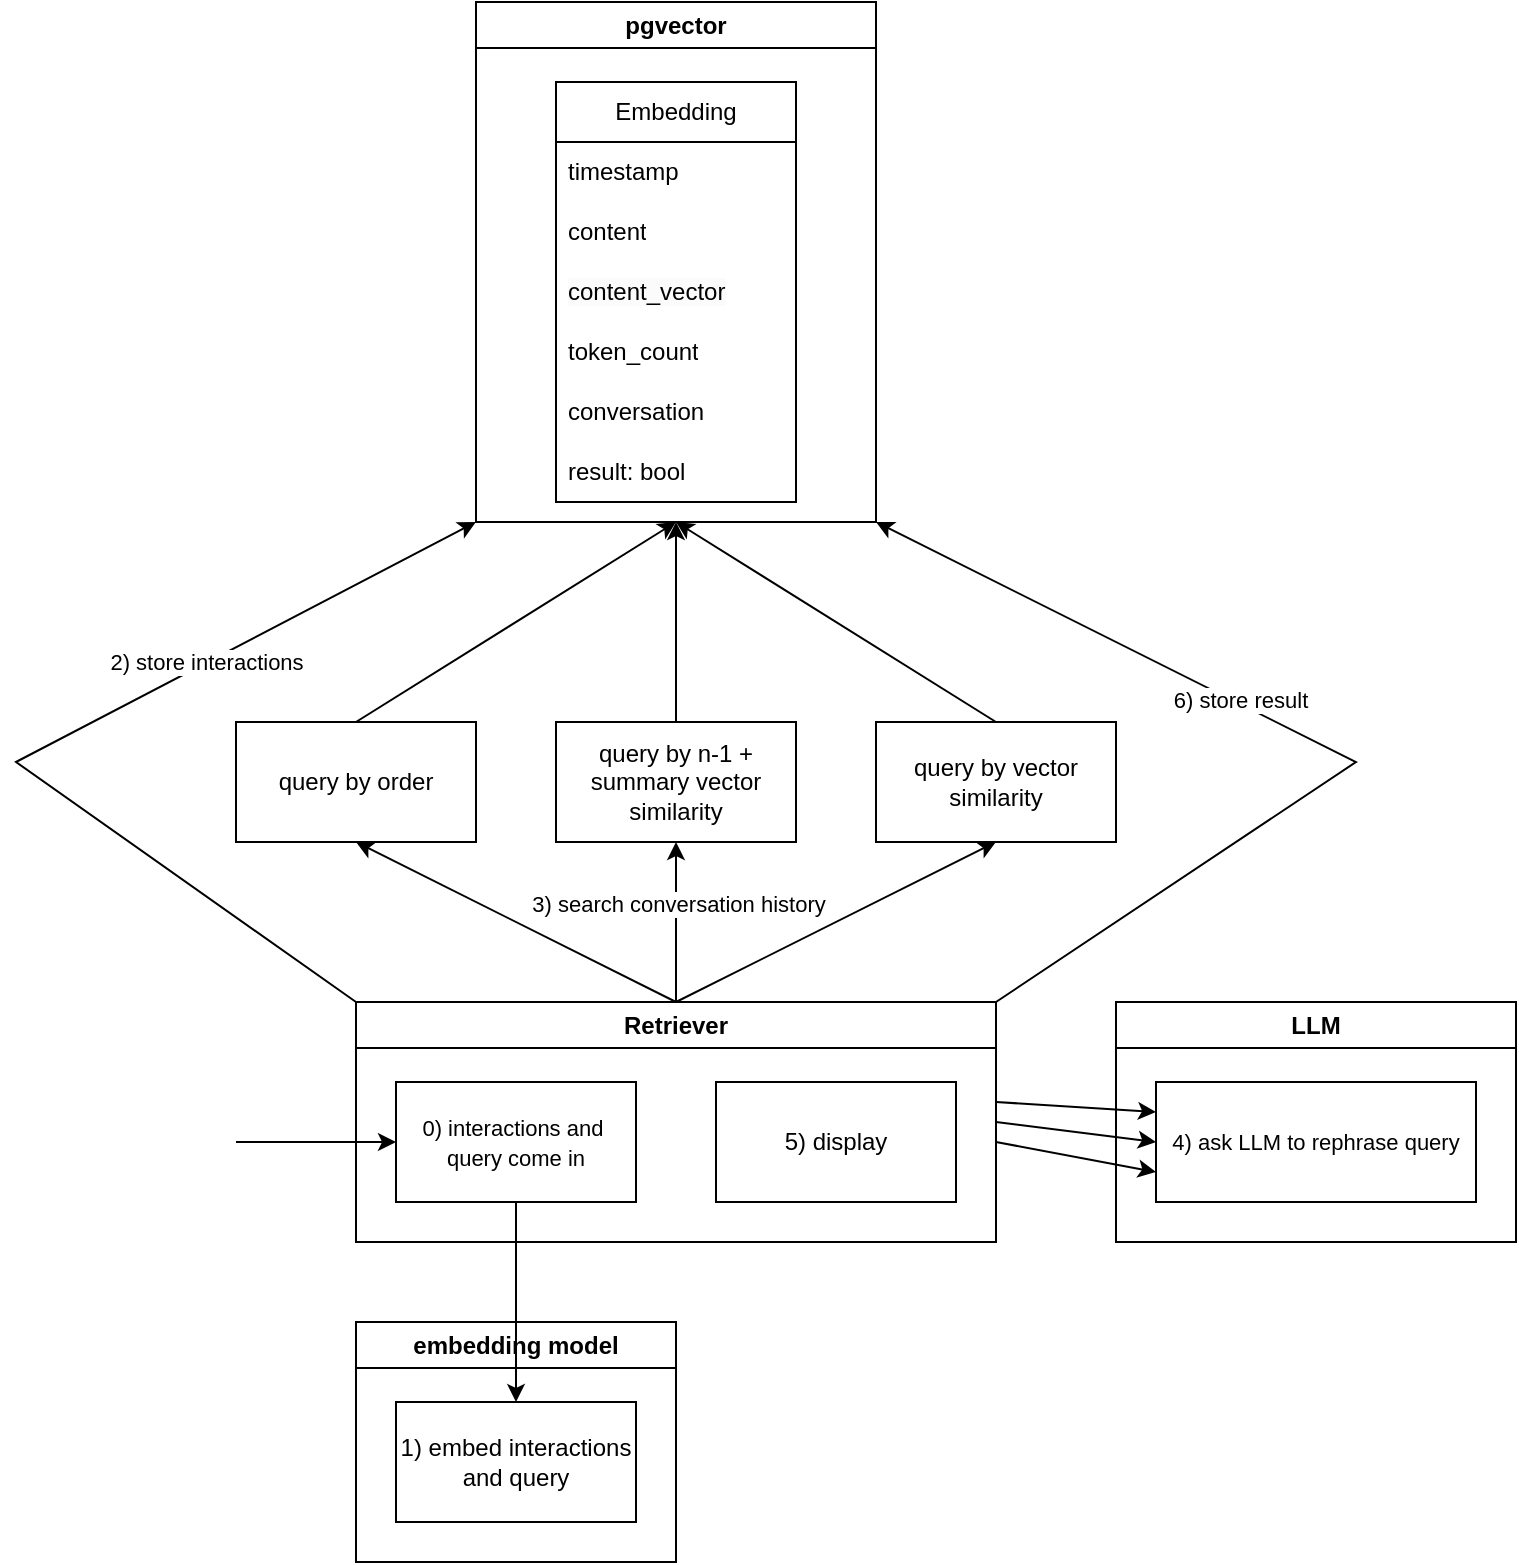 <mxfile version="24.7.3" type="device">
  <diagram name="Page-1" id="u58D83wr4fnWmFaywL11">
    <mxGraphModel dx="1434" dy="738" grid="1" gridSize="10" guides="1" tooltips="1" connect="1" arrows="1" fold="1" page="1" pageScale="1" pageWidth="850" pageHeight="1100" math="0" shadow="0">
      <root>
        <mxCell id="0" />
        <mxCell id="1" parent="0" />
        <mxCell id="0csdlRQRCUjxYoqNWEJE-2" value="Retriever" style="swimlane;whiteSpace=wrap;html=1;" vertex="1" parent="1">
          <mxGeometry x="300" y="560" width="320" height="120" as="geometry" />
        </mxCell>
        <mxCell id="0csdlRQRCUjxYoqNWEJE-38" value="&lt;span style=&quot;font-size: 11px; text-wrap: nowrap; background-color: rgb(255, 255, 255);&quot;&gt;0) interactions and&amp;nbsp;&lt;/span&gt;&lt;div&gt;&lt;span style=&quot;font-size: 11px; text-wrap: nowrap; background-color: rgb(255, 255, 255);&quot;&gt;query come in&lt;/span&gt;&lt;/div&gt;" style="rounded=0;whiteSpace=wrap;html=1;" vertex="1" parent="0csdlRQRCUjxYoqNWEJE-2">
          <mxGeometry x="20" y="40" width="120" height="60" as="geometry" />
        </mxCell>
        <mxCell id="0csdlRQRCUjxYoqNWEJE-48" value="5) display" style="rounded=0;whiteSpace=wrap;html=1;" vertex="1" parent="0csdlRQRCUjxYoqNWEJE-2">
          <mxGeometry x="180" y="40" width="120" height="60" as="geometry" />
        </mxCell>
        <mxCell id="0csdlRQRCUjxYoqNWEJE-4" value="pgvector" style="swimlane;whiteSpace=wrap;html=1;" vertex="1" parent="1">
          <mxGeometry x="360" y="60" width="200" height="260" as="geometry" />
        </mxCell>
        <mxCell id="0csdlRQRCUjxYoqNWEJE-5" value="Embedding" style="swimlane;fontStyle=0;childLayout=stackLayout;horizontal=1;startSize=30;horizontalStack=0;resizeParent=1;resizeParentMax=0;resizeLast=0;collapsible=1;marginBottom=0;whiteSpace=wrap;html=1;" vertex="1" parent="0csdlRQRCUjxYoqNWEJE-4">
          <mxGeometry x="40" y="40" width="120" height="210" as="geometry" />
        </mxCell>
        <mxCell id="0csdlRQRCUjxYoqNWEJE-16" value="timestamp" style="text;strokeColor=none;fillColor=none;align=left;verticalAlign=middle;spacingLeft=4;spacingRight=4;overflow=hidden;points=[[0,0.5],[1,0.5]];portConstraint=eastwest;rotatable=0;whiteSpace=wrap;html=1;" vertex="1" parent="0csdlRQRCUjxYoqNWEJE-5">
          <mxGeometry y="30" width="120" height="30" as="geometry" />
        </mxCell>
        <mxCell id="0csdlRQRCUjxYoqNWEJE-6" value="content" style="text;strokeColor=none;fillColor=none;align=left;verticalAlign=middle;spacingLeft=4;spacingRight=4;overflow=hidden;points=[[0,0.5],[1,0.5]];portConstraint=eastwest;rotatable=0;whiteSpace=wrap;html=1;" vertex="1" parent="0csdlRQRCUjxYoqNWEJE-5">
          <mxGeometry y="60" width="120" height="30" as="geometry" />
        </mxCell>
        <mxCell id="0csdlRQRCUjxYoqNWEJE-14" value="&lt;span style=&quot;color: rgb(0, 0, 0); font-family: Helvetica; font-size: 12px; font-style: normal; font-variant-ligatures: normal; font-variant-caps: normal; font-weight: 400; letter-spacing: normal; orphans: 2; text-align: left; text-indent: 0px; text-transform: none; widows: 2; word-spacing: 0px; -webkit-text-stroke-width: 0px; white-space: normal; background-color: rgb(251, 251, 251); text-decoration-thickness: initial; text-decoration-style: initial; text-decoration-color: initial; display: inline !important; float: none;&quot;&gt;content_vector&lt;/span&gt;" style="text;strokeColor=none;fillColor=none;align=left;verticalAlign=middle;spacingLeft=4;spacingRight=4;overflow=hidden;points=[[0,0.5],[1,0.5]];portConstraint=eastwest;rotatable=0;whiteSpace=wrap;html=1;" vertex="1" parent="0csdlRQRCUjxYoqNWEJE-5">
          <mxGeometry y="90" width="120" height="30" as="geometry" />
        </mxCell>
        <mxCell id="0csdlRQRCUjxYoqNWEJE-15" value="token_count" style="text;strokeColor=none;fillColor=none;align=left;verticalAlign=middle;spacingLeft=4;spacingRight=4;overflow=hidden;points=[[0,0.5],[1,0.5]];portConstraint=eastwest;rotatable=0;whiteSpace=wrap;html=1;" vertex="1" parent="0csdlRQRCUjxYoqNWEJE-5">
          <mxGeometry y="120" width="120" height="30" as="geometry" />
        </mxCell>
        <mxCell id="0csdlRQRCUjxYoqNWEJE-40" value="conversation" style="text;strokeColor=none;fillColor=none;align=left;verticalAlign=middle;spacingLeft=4;spacingRight=4;overflow=hidden;points=[[0,0.5],[1,0.5]];portConstraint=eastwest;rotatable=0;whiteSpace=wrap;html=1;" vertex="1" parent="0csdlRQRCUjxYoqNWEJE-5">
          <mxGeometry y="150" width="120" height="30" as="geometry" />
        </mxCell>
        <mxCell id="0csdlRQRCUjxYoqNWEJE-53" value="result: bool" style="text;strokeColor=none;fillColor=none;align=left;verticalAlign=middle;spacingLeft=4;spacingRight=4;overflow=hidden;points=[[0,0.5],[1,0.5]];portConstraint=eastwest;rotatable=0;whiteSpace=wrap;html=1;" vertex="1" parent="0csdlRQRCUjxYoqNWEJE-5">
          <mxGeometry y="180" width="120" height="30" as="geometry" />
        </mxCell>
        <mxCell id="0csdlRQRCUjxYoqNWEJE-10" value="query by order" style="rounded=0;whiteSpace=wrap;html=1;" vertex="1" parent="1">
          <mxGeometry x="240" y="420" width="120" height="60" as="geometry" />
        </mxCell>
        <mxCell id="0csdlRQRCUjxYoqNWEJE-11" value="query by vector similarity" style="rounded=0;whiteSpace=wrap;html=1;" vertex="1" parent="1">
          <mxGeometry x="560" y="420" width="120" height="60" as="geometry" />
        </mxCell>
        <mxCell id="0csdlRQRCUjxYoqNWEJE-19" value="query by n-1 + summary vector similarity" style="rounded=0;whiteSpace=wrap;html=1;" vertex="1" parent="1">
          <mxGeometry x="400" y="420" width="120" height="60" as="geometry" />
        </mxCell>
        <mxCell id="0csdlRQRCUjxYoqNWEJE-21" value="" style="endArrow=classic;html=1;rounded=0;exitX=0.5;exitY=0;exitDx=0;exitDy=0;entryX=0.5;entryY=1;entryDx=0;entryDy=0;" edge="1" parent="1" source="0csdlRQRCUjxYoqNWEJE-2" target="0csdlRQRCUjxYoqNWEJE-19">
          <mxGeometry width="50" height="50" relative="1" as="geometry">
            <mxPoint x="350" y="570" as="sourcePoint" />
            <mxPoint x="460" y="500" as="targetPoint" />
          </mxGeometry>
        </mxCell>
        <mxCell id="0csdlRQRCUjxYoqNWEJE-22" value="3) search conversation history" style="edgeLabel;html=1;align=center;verticalAlign=middle;resizable=0;points=[];" vertex="1" connectable="0" parent="0csdlRQRCUjxYoqNWEJE-21">
          <mxGeometry x="0.222" y="-1" relative="1" as="geometry">
            <mxPoint as="offset" />
          </mxGeometry>
        </mxCell>
        <mxCell id="0csdlRQRCUjxYoqNWEJE-23" value="" style="endArrow=classic;html=1;rounded=0;" edge="1" parent="1" target="0csdlRQRCUjxYoqNWEJE-38">
          <mxGeometry width="50" height="50" relative="1" as="geometry">
            <mxPoint x="240" y="630" as="sourcePoint" />
            <mxPoint x="280" y="630" as="targetPoint" />
          </mxGeometry>
        </mxCell>
        <mxCell id="0csdlRQRCUjxYoqNWEJE-26" value="" style="endArrow=classic;html=1;rounded=0;entryX=0;entryY=0.5;entryDx=0;entryDy=0;" edge="1" parent="1" target="0csdlRQRCUjxYoqNWEJE-33">
          <mxGeometry width="50" height="50" relative="1" as="geometry">
            <mxPoint x="620" y="620" as="sourcePoint" />
            <mxPoint x="680" y="630" as="targetPoint" />
          </mxGeometry>
        </mxCell>
        <mxCell id="0csdlRQRCUjxYoqNWEJE-29" value="" style="endArrow=classic;html=1;rounded=0;exitX=1;exitY=0;exitDx=0;exitDy=0;entryX=1;entryY=1;entryDx=0;entryDy=0;" edge="1" parent="1" source="0csdlRQRCUjxYoqNWEJE-2" target="0csdlRQRCUjxYoqNWEJE-4">
          <mxGeometry width="50" height="50" relative="1" as="geometry">
            <mxPoint x="370" y="570" as="sourcePoint" />
            <mxPoint x="590" y="470" as="targetPoint" />
            <Array as="points">
              <mxPoint x="800" y="440" />
            </Array>
          </mxGeometry>
        </mxCell>
        <mxCell id="0csdlRQRCUjxYoqNWEJE-30" value="6) store result" style="edgeLabel;html=1;align=center;verticalAlign=middle;resizable=0;points=[];" vertex="1" connectable="0" parent="0csdlRQRCUjxYoqNWEJE-29">
          <mxGeometry x="0.167" y="-2" relative="1" as="geometry">
            <mxPoint as="offset" />
          </mxGeometry>
        </mxCell>
        <mxCell id="0csdlRQRCUjxYoqNWEJE-32" value="LLM" style="swimlane;whiteSpace=wrap;html=1;" vertex="1" parent="1">
          <mxGeometry x="680" y="560" width="200" height="120" as="geometry" />
        </mxCell>
        <mxCell id="0csdlRQRCUjxYoqNWEJE-33" value="&lt;span style=&quot;font-size: 11px; text-wrap: nowrap; background-color: rgb(255, 255, 255);&quot;&gt;4) ask LLM to rephrase query&lt;/span&gt;" style="rounded=0;whiteSpace=wrap;html=1;" vertex="1" parent="0csdlRQRCUjxYoqNWEJE-32">
          <mxGeometry x="20" y="40" width="160" height="60" as="geometry" />
        </mxCell>
        <mxCell id="0csdlRQRCUjxYoqNWEJE-37" value="embedding model" style="swimlane;whiteSpace=wrap;html=1;" vertex="1" parent="1">
          <mxGeometry x="300" y="720" width="160" height="120" as="geometry" />
        </mxCell>
        <mxCell id="0csdlRQRCUjxYoqNWEJE-28" value="1) embed interactions and query" style="rounded=0;whiteSpace=wrap;html=1;" vertex="1" parent="0csdlRQRCUjxYoqNWEJE-37">
          <mxGeometry x="20" y="40" width="120" height="60" as="geometry" />
        </mxCell>
        <mxCell id="0csdlRQRCUjxYoqNWEJE-39" value="" style="endArrow=classic;html=1;rounded=0;exitX=0.5;exitY=1;exitDx=0;exitDy=0;entryX=0.5;entryY=0;entryDx=0;entryDy=0;" edge="1" parent="1" source="0csdlRQRCUjxYoqNWEJE-38" target="0csdlRQRCUjxYoqNWEJE-28">
          <mxGeometry width="50" height="50" relative="1" as="geometry">
            <mxPoint x="270" y="660" as="sourcePoint" />
            <mxPoint x="320" y="610" as="targetPoint" />
          </mxGeometry>
        </mxCell>
        <mxCell id="0csdlRQRCUjxYoqNWEJE-41" value="" style="endArrow=classic;html=1;rounded=0;exitX=0.5;exitY=0;exitDx=0;exitDy=0;entryX=0.5;entryY=1;entryDx=0;entryDy=0;" edge="1" parent="1" source="0csdlRQRCUjxYoqNWEJE-2" target="0csdlRQRCUjxYoqNWEJE-10">
          <mxGeometry width="50" height="50" relative="1" as="geometry">
            <mxPoint x="620" y="410" as="sourcePoint" />
            <mxPoint x="670" y="360" as="targetPoint" />
          </mxGeometry>
        </mxCell>
        <mxCell id="0csdlRQRCUjxYoqNWEJE-42" value="" style="endArrow=classic;html=1;rounded=0;entryX=0.5;entryY=1;entryDx=0;entryDy=0;" edge="1" parent="1" target="0csdlRQRCUjxYoqNWEJE-11">
          <mxGeometry width="50" height="50" relative="1" as="geometry">
            <mxPoint x="460" y="560" as="sourcePoint" />
            <mxPoint x="670" y="360" as="targetPoint" />
          </mxGeometry>
        </mxCell>
        <mxCell id="0csdlRQRCUjxYoqNWEJE-43" value="" style="endArrow=classic;html=1;rounded=0;exitX=0.5;exitY=0;exitDx=0;exitDy=0;entryX=0.5;entryY=1;entryDx=0;entryDy=0;" edge="1" parent="1" source="0csdlRQRCUjxYoqNWEJE-10" target="0csdlRQRCUjxYoqNWEJE-4">
          <mxGeometry width="50" height="50" relative="1" as="geometry">
            <mxPoint x="620" y="410" as="sourcePoint" />
            <mxPoint x="670" y="360" as="targetPoint" />
          </mxGeometry>
        </mxCell>
        <mxCell id="0csdlRQRCUjxYoqNWEJE-44" value="" style="endArrow=classic;html=1;rounded=0;exitX=0.5;exitY=0;exitDx=0;exitDy=0;entryX=0.5;entryY=1;entryDx=0;entryDy=0;" edge="1" parent="1" source="0csdlRQRCUjxYoqNWEJE-19" target="0csdlRQRCUjxYoqNWEJE-4">
          <mxGeometry width="50" height="50" relative="1" as="geometry">
            <mxPoint x="620" y="410" as="sourcePoint" />
            <mxPoint x="670" y="360" as="targetPoint" />
          </mxGeometry>
        </mxCell>
        <mxCell id="0csdlRQRCUjxYoqNWEJE-45" value="" style="endArrow=classic;html=1;rounded=0;exitX=0.5;exitY=0;exitDx=0;exitDy=0;entryX=0.5;entryY=1;entryDx=0;entryDy=0;" edge="1" parent="1" source="0csdlRQRCUjxYoqNWEJE-11" target="0csdlRQRCUjxYoqNWEJE-4">
          <mxGeometry width="50" height="50" relative="1" as="geometry">
            <mxPoint x="620" y="410" as="sourcePoint" />
            <mxPoint x="670" y="360" as="targetPoint" />
          </mxGeometry>
        </mxCell>
        <mxCell id="0csdlRQRCUjxYoqNWEJE-46" value="" style="endArrow=classic;html=1;rounded=0;entryX=0;entryY=0.25;entryDx=0;entryDy=0;" edge="1" parent="1" target="0csdlRQRCUjxYoqNWEJE-33">
          <mxGeometry width="50" height="50" relative="1" as="geometry">
            <mxPoint x="620" y="610" as="sourcePoint" />
            <mxPoint x="690" y="470" as="targetPoint" />
          </mxGeometry>
        </mxCell>
        <mxCell id="0csdlRQRCUjxYoqNWEJE-47" value="" style="endArrow=classic;html=1;rounded=0;entryX=0;entryY=0.75;entryDx=0;entryDy=0;" edge="1" parent="1" target="0csdlRQRCUjxYoqNWEJE-33">
          <mxGeometry width="50" height="50" relative="1" as="geometry">
            <mxPoint x="620" y="630" as="sourcePoint" />
            <mxPoint x="690" y="470" as="targetPoint" />
          </mxGeometry>
        </mxCell>
        <mxCell id="0csdlRQRCUjxYoqNWEJE-51" value="" style="endArrow=classic;html=1;rounded=0;exitX=0;exitY=0;exitDx=0;exitDy=0;entryX=0;entryY=1;entryDx=0;entryDy=0;" edge="1" parent="1" source="0csdlRQRCUjxYoqNWEJE-2" target="0csdlRQRCUjxYoqNWEJE-4">
          <mxGeometry width="50" height="50" relative="1" as="geometry">
            <mxPoint x="460" y="480" as="sourcePoint" />
            <mxPoint x="510" y="430" as="targetPoint" />
            <Array as="points">
              <mxPoint x="130" y="440" />
            </Array>
          </mxGeometry>
        </mxCell>
        <mxCell id="0csdlRQRCUjxYoqNWEJE-52" value="2) store interactions" style="edgeLabel;html=1;align=center;verticalAlign=middle;resizable=0;points=[];" vertex="1" connectable="0" parent="0csdlRQRCUjxYoqNWEJE-51">
          <mxGeometry x="0.349" relative="1" as="geometry">
            <mxPoint y="-1" as="offset" />
          </mxGeometry>
        </mxCell>
      </root>
    </mxGraphModel>
  </diagram>
</mxfile>
